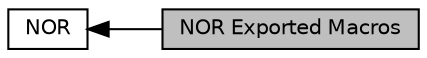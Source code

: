 digraph "NOR Exported Macros"
{
  edge [fontname="Helvetica",fontsize="10",labelfontname="Helvetica",labelfontsize="10"];
  node [fontname="Helvetica",fontsize="10",shape=record];
  rankdir=LR;
  Node1 [label="NOR",height=0.2,width=0.4,color="black", fillcolor="white", style="filled",URL="$group___n_o_r.html",tooltip="NOR driver modules. "];
  Node0 [label="NOR Exported Macros",height=0.2,width=0.4,color="black", fillcolor="grey75", style="filled", fontcolor="black"];
  Node1->Node0 [shape=plaintext, dir="back", style="solid"];
}
